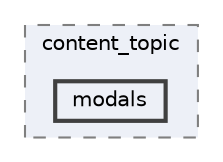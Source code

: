 digraph "resources/views/backend/site_super_admin/global/content_topic/modals"
{
 // LATEX_PDF_SIZE
  bgcolor="transparent";
  edge [fontname=Helvetica,fontsize=10,labelfontname=Helvetica,labelfontsize=10];
  node [fontname=Helvetica,fontsize=10,shape=box,height=0.2,width=0.4];
  compound=true
  subgraph clusterdir_3e28bf6258e862d273ce25d88ba29928 {
    graph [ bgcolor="#edf0f7", pencolor="grey50", label="content_topic", fontname=Helvetica,fontsize=10 style="filled,dashed", URL="dir_3e28bf6258e862d273ce25d88ba29928.html",tooltip=""]
  dir_f84cd32f6b3b92f0e1702491241b7bfe [label="modals", fillcolor="#edf0f7", color="grey25", style="filled,bold", URL="dir_f84cd32f6b3b92f0e1702491241b7bfe.html",tooltip=""];
  }
}
